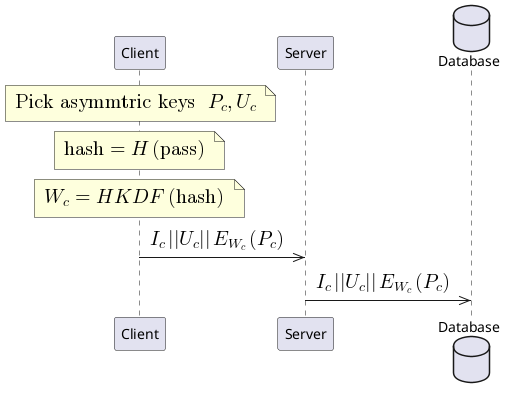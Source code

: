 @startuml
participant Client
participant Server
database Database

note over Client
  <math>"Pick asymmtric keys " P_c, U_c</math>
end note

note over Client
  <math>"hash" = H("pass")</math>
end note

note over Client
  <math>W_c = HKDF("hash")</math>
end note

Client ->> Server: <math>I_c || U_c || E_{W_c}(P_c)</math>

Server ->> Database: <math>I_c || U_c || E_{W_c}(P_c)</math>
@enduml